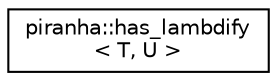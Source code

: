 digraph "Graphical Class Hierarchy"
{
  edge [fontname="Helvetica",fontsize="10",labelfontname="Helvetica",labelfontsize="10"];
  node [fontname="Helvetica",fontsize="10",shape=record];
  rankdir="LR";
  Node0 [label="piranha::has_lambdify\l\< T, U \>",height=0.2,width=0.4,color="black", fillcolor="white", style="filled",URL="$classpiranha_1_1has__lambdify.html",tooltip="Detect the presence of piranha::math::lambdify(). "];
}
